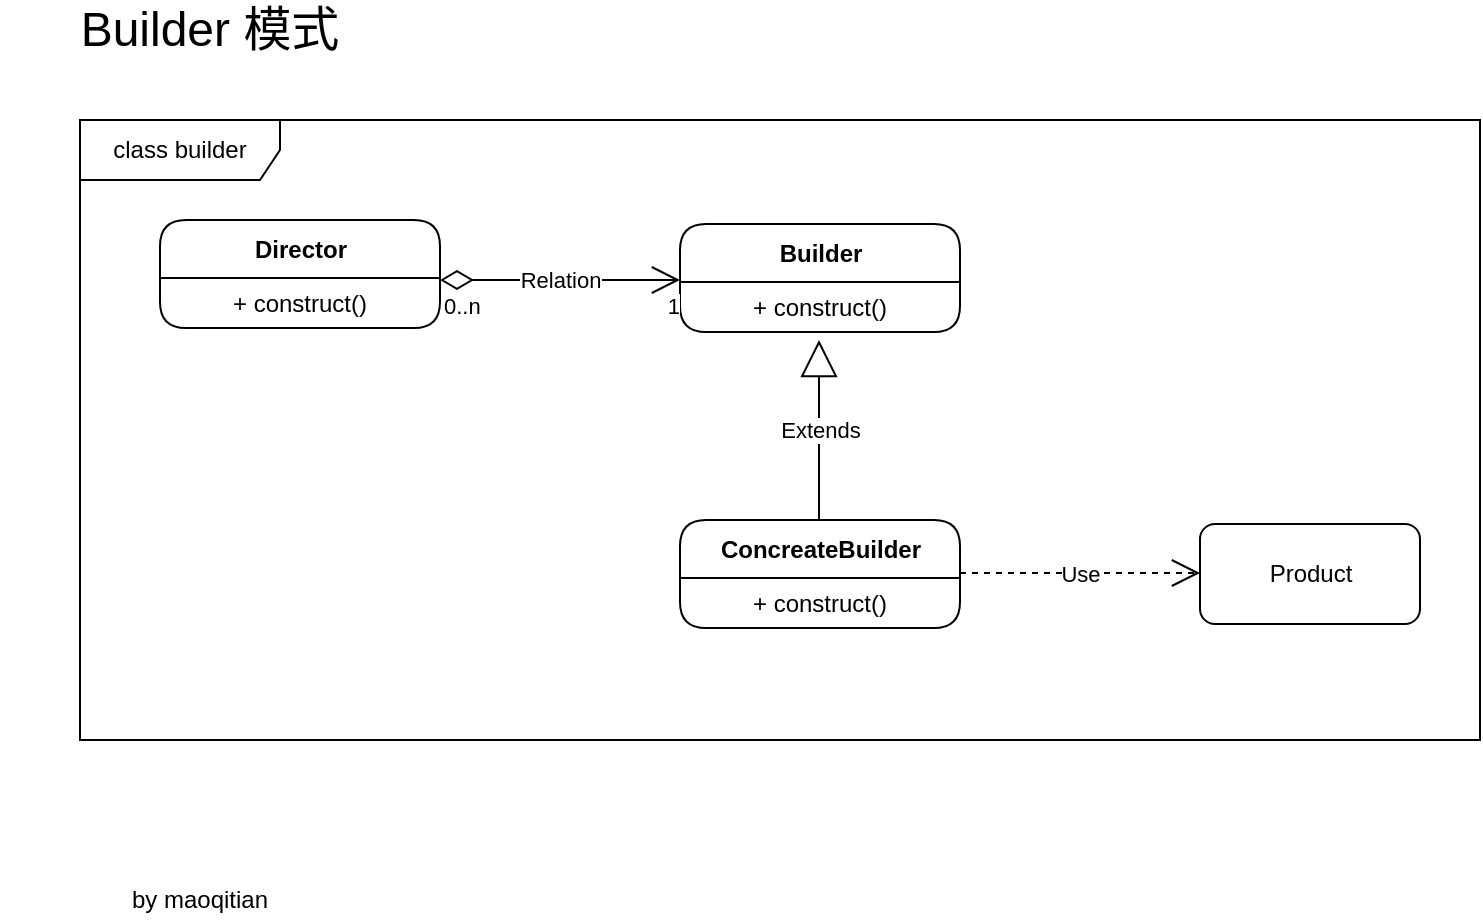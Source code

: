 <mxfile version="13.10.6" type="device"><diagram id="_jjJxT1738lV3HvEV2-c" name="Page-1"><mxGraphModel dx="1186" dy="689" grid="1" gridSize="10" guides="1" tooltips="1" connect="1" arrows="1" fold="1" page="1" pageScale="1" pageWidth="827" pageHeight="1169" background="#ffffff" math="0" shadow="0"><root><mxCell id="0"/><mxCell id="1" parent="0"/><mxCell id="cx8ZIO5llZe3WqzGBMHK-4" value="Director" style="swimlane;fontStyle=1;align=center;verticalAlign=middle;childLayout=stackLayout;horizontal=1;startSize=29;horizontalStack=0;resizeParent=1;resizeParentMax=0;resizeLast=0;collapsible=0;marginBottom=0;html=1;gradientColor=none;rounded=1;" vertex="1" parent="1"><mxGeometry x="120" y="190" width="140" height="54" as="geometry"/></mxCell><mxCell id="cx8ZIO5llZe3WqzGBMHK-5" value="+ construct()" style="text;html=1;strokeColor=none;fillColor=none;align=center;verticalAlign=middle;spacingLeft=4;spacingRight=4;overflow=hidden;rotatable=0;points=[[0,0.5],[1,0.5]];portConstraint=eastwest;" vertex="1" parent="cx8ZIO5llZe3WqzGBMHK-4"><mxGeometry y="29" width="140" height="25" as="geometry"/></mxCell><mxCell id="cx8ZIO5llZe3WqzGBMHK-7" value="Builder" style="swimlane;fontStyle=1;align=center;verticalAlign=middle;childLayout=stackLayout;horizontal=1;startSize=29;horizontalStack=0;resizeParent=1;resizeParentMax=0;resizeLast=0;collapsible=0;marginBottom=0;html=1;gradientColor=none;rounded=1;" vertex="1" parent="1"><mxGeometry x="380" y="192" width="140" height="54" as="geometry"/></mxCell><mxCell id="cx8ZIO5llZe3WqzGBMHK-8" value="+ construct()" style="text;html=1;strokeColor=none;fillColor=none;align=center;verticalAlign=middle;spacingLeft=4;spacingRight=4;overflow=hidden;rotatable=0;points=[[0,0.5],[1,0.5]];portConstraint=eastwest;" vertex="1" parent="cx8ZIO5llZe3WqzGBMHK-7"><mxGeometry y="29" width="140" height="25" as="geometry"/></mxCell><mxCell id="cx8ZIO5llZe3WqzGBMHK-9" value="ConcreateBuilder" style="swimlane;fontStyle=1;align=center;verticalAlign=middle;childLayout=stackLayout;horizontal=1;startSize=29;horizontalStack=0;resizeParent=1;resizeParentMax=0;resizeLast=0;collapsible=0;marginBottom=0;html=1;gradientColor=none;rounded=1;" vertex="1" parent="1"><mxGeometry x="380" y="340" width="140" height="54" as="geometry"/></mxCell><mxCell id="cx8ZIO5llZe3WqzGBMHK-10" value="+ construct()" style="text;html=1;strokeColor=none;fillColor=none;align=center;verticalAlign=middle;spacingLeft=4;spacingRight=4;overflow=hidden;rotatable=0;points=[[0,0.5],[1,0.5]];portConstraint=eastwest;" vertex="1" parent="cx8ZIO5llZe3WqzGBMHK-9"><mxGeometry y="29" width="140" height="25" as="geometry"/></mxCell><mxCell id="cx8ZIO5llZe3WqzGBMHK-11" value="Product" style="html=1;rounded=1;gradientColor=none;" vertex="1" parent="1"><mxGeometry x="640" y="342" width="110" height="50" as="geometry"/></mxCell><mxCell id="cx8ZIO5llZe3WqzGBMHK-13" value="Extends" style="endArrow=block;endSize=16;endFill=0;html=1;" edge="1" parent="1"><mxGeometry width="160" relative="1" as="geometry"><mxPoint x="449.5" y="340" as="sourcePoint"/><mxPoint x="449.5" y="250" as="targetPoint"/></mxGeometry></mxCell><mxCell id="cx8ZIO5llZe3WqzGBMHK-14" value="Use" style="endArrow=open;endSize=12;dashed=1;html=1;" edge="1" parent="1"><mxGeometry width="160" relative="1" as="geometry"><mxPoint x="520" y="366.5" as="sourcePoint"/><mxPoint x="640" y="366.5" as="targetPoint"/></mxGeometry></mxCell><mxCell id="cx8ZIO5llZe3WqzGBMHK-18" value="class builder" style="shape=umlFrame;whiteSpace=wrap;html=1;rounded=1;gradientColor=none;width=100;height=30;" vertex="1" parent="1"><mxGeometry x="80" y="140" width="700" height="310" as="geometry"/></mxCell><mxCell id="cx8ZIO5llZe3WqzGBMHK-22" value="Relation" style="endArrow=open;html=1;endSize=12;startArrow=diamondThin;startSize=14;startFill=0;edgeStyle=orthogonalEdgeStyle;" edge="1" parent="1"><mxGeometry relative="1" as="geometry"><mxPoint x="260" y="220" as="sourcePoint"/><mxPoint x="380" y="220" as="targetPoint"/></mxGeometry></mxCell><mxCell id="cx8ZIO5llZe3WqzGBMHK-23" value="0..n" style="edgeLabel;resizable=0;html=1;align=left;verticalAlign=top;" connectable="0" vertex="1" parent="cx8ZIO5llZe3WqzGBMHK-22"><mxGeometry x="-1" relative="1" as="geometry"/></mxCell><mxCell id="cx8ZIO5llZe3WqzGBMHK-24" value="1" style="edgeLabel;resizable=0;html=1;align=right;verticalAlign=top;" connectable="0" vertex="1" parent="cx8ZIO5llZe3WqzGBMHK-22"><mxGeometry x="1" relative="1" as="geometry"/></mxCell><mxCell id="cx8ZIO5llZe3WqzGBMHK-25" value="&lt;font style=&quot;font-size: 24px&quot;&gt;Builder 模式&lt;/font&gt;" style="text;html=1;strokeColor=none;fillColor=none;align=center;verticalAlign=middle;whiteSpace=wrap;rounded=0;" vertex="1" parent="1"><mxGeometry x="40" y="80" width="210" height="30" as="geometry"/></mxCell><mxCell id="cx8ZIO5llZe3WqzGBMHK-26" value="by maoqitian" style="text;html=1;strokeColor=none;fillColor=none;align=center;verticalAlign=middle;whiteSpace=wrap;rounded=0;" vertex="1" parent="1"><mxGeometry x="80" y="520" width="120" height="20" as="geometry"/></mxCell></root></mxGraphModel></diagram></mxfile>